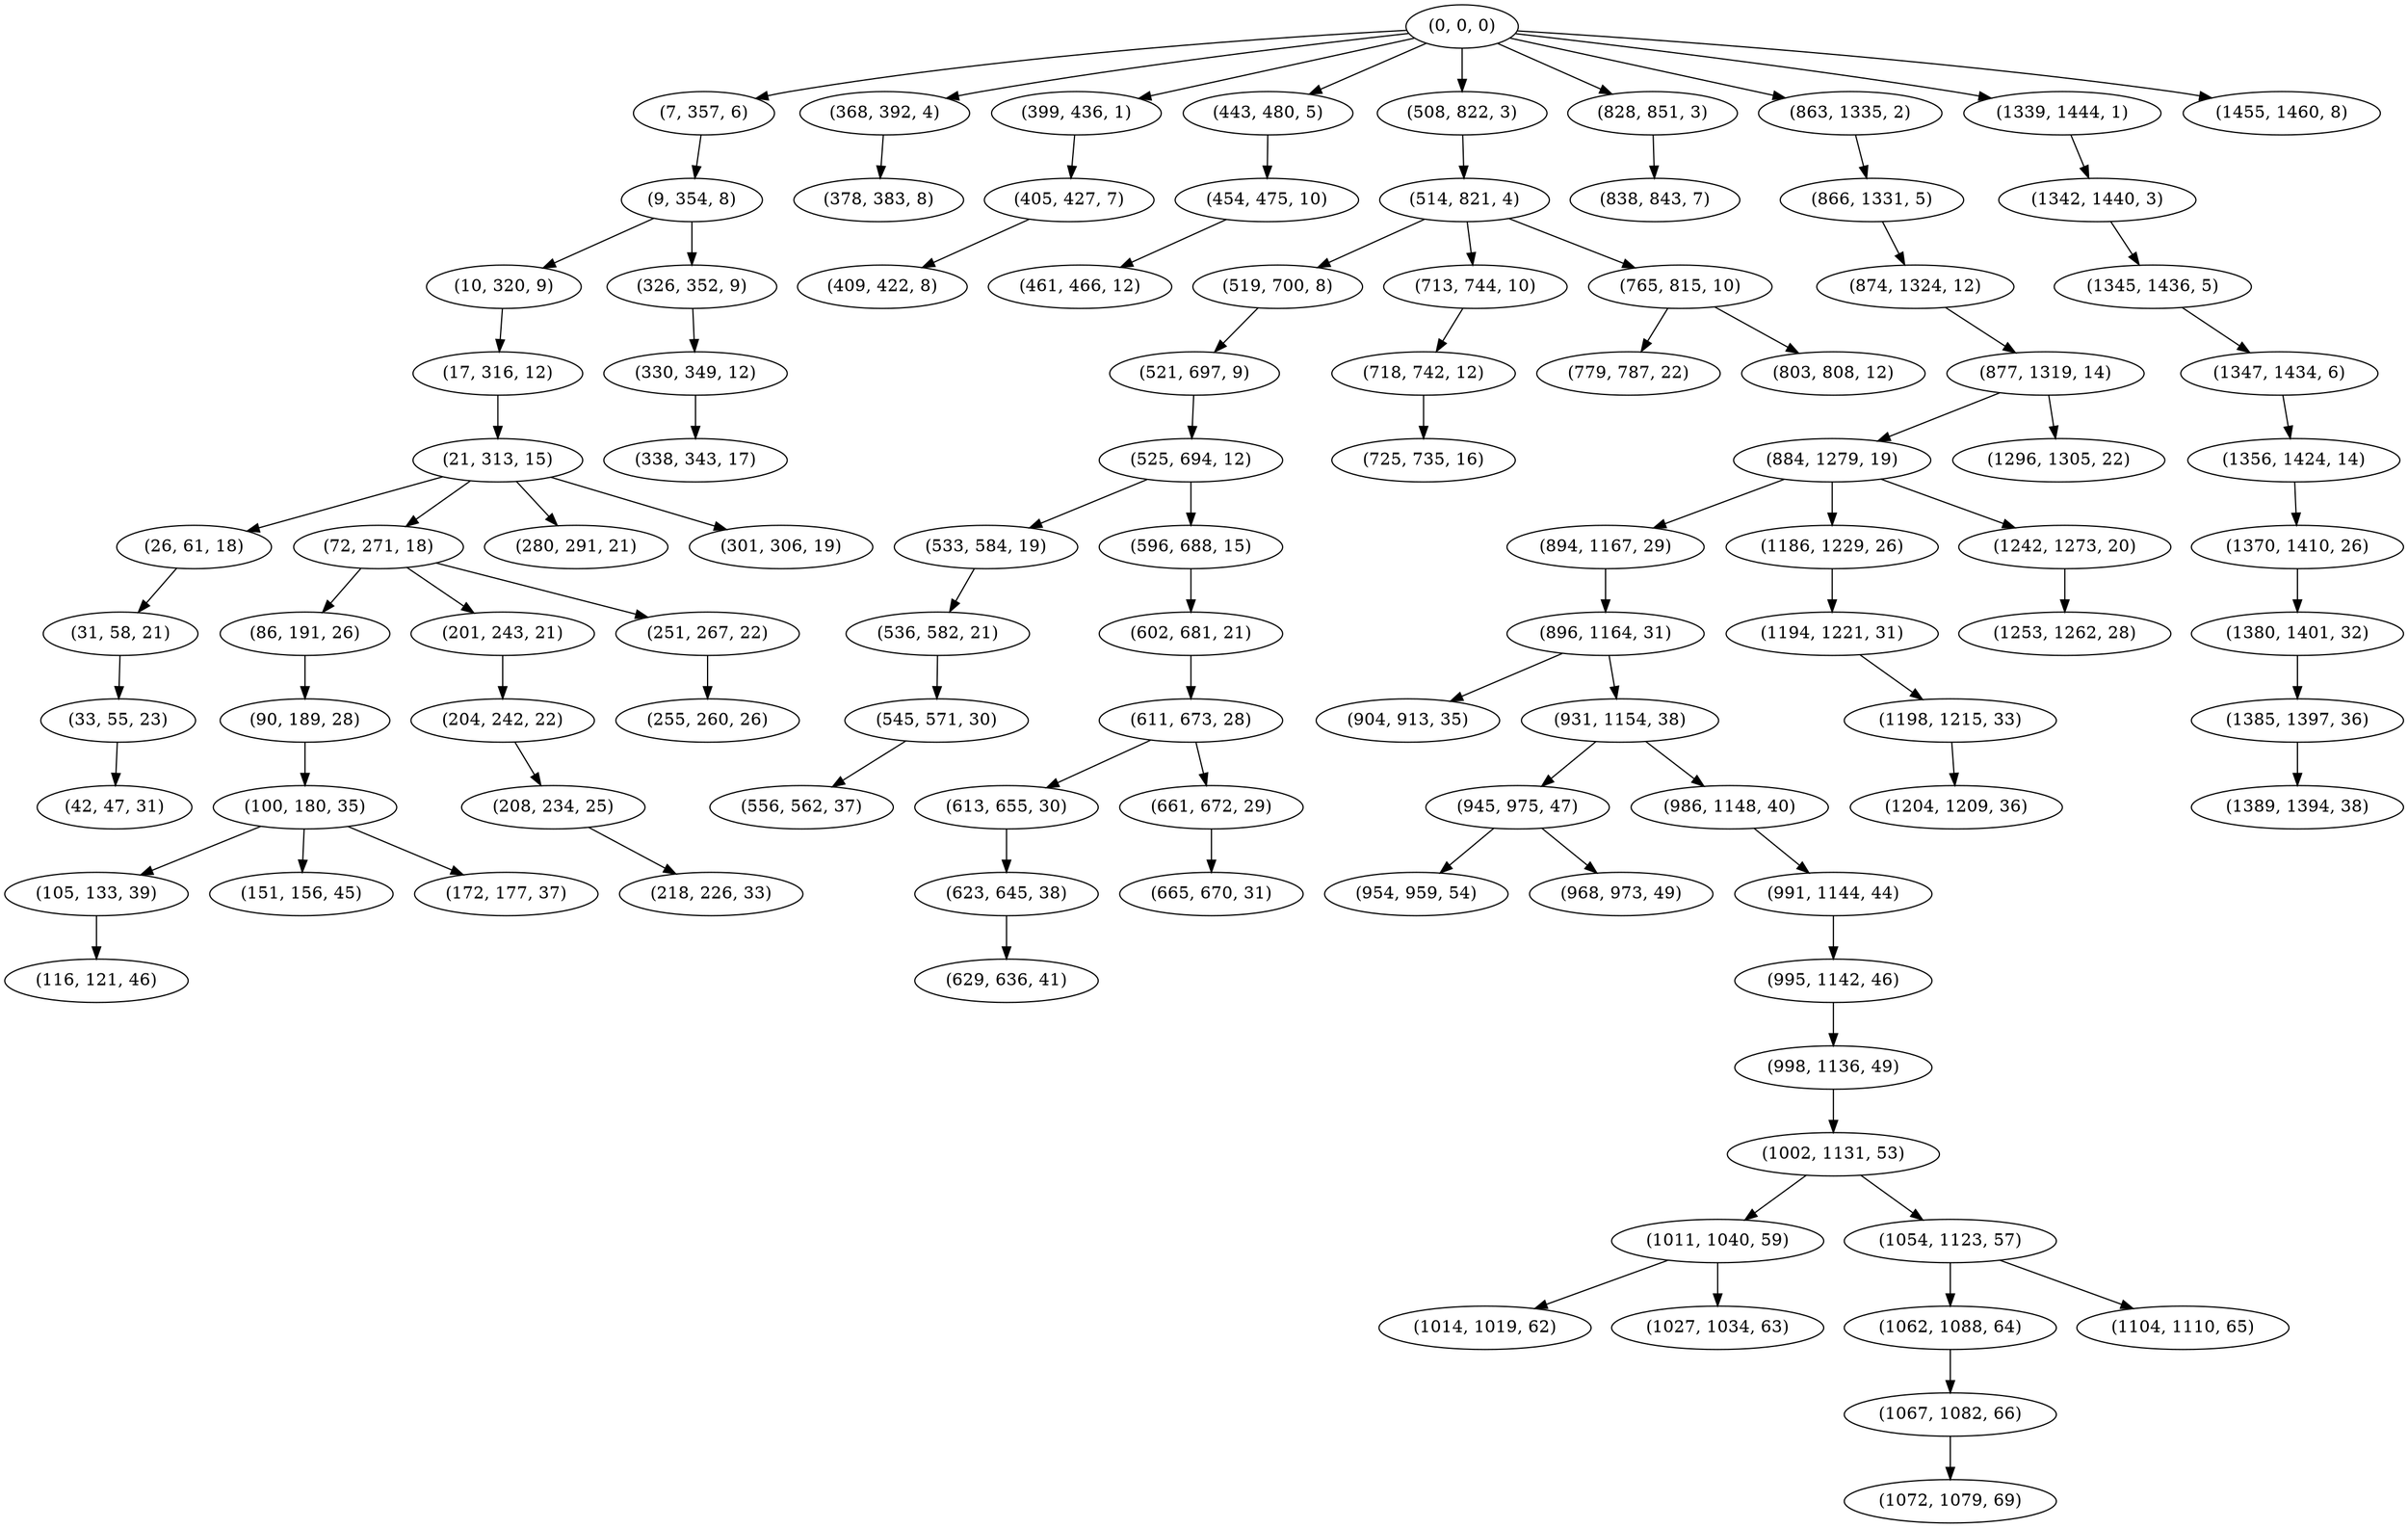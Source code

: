 digraph tree {
    "(0, 0, 0)";
    "(7, 357, 6)";
    "(9, 354, 8)";
    "(10, 320, 9)";
    "(17, 316, 12)";
    "(21, 313, 15)";
    "(26, 61, 18)";
    "(31, 58, 21)";
    "(33, 55, 23)";
    "(42, 47, 31)";
    "(72, 271, 18)";
    "(86, 191, 26)";
    "(90, 189, 28)";
    "(100, 180, 35)";
    "(105, 133, 39)";
    "(116, 121, 46)";
    "(151, 156, 45)";
    "(172, 177, 37)";
    "(201, 243, 21)";
    "(204, 242, 22)";
    "(208, 234, 25)";
    "(218, 226, 33)";
    "(251, 267, 22)";
    "(255, 260, 26)";
    "(280, 291, 21)";
    "(301, 306, 19)";
    "(326, 352, 9)";
    "(330, 349, 12)";
    "(338, 343, 17)";
    "(368, 392, 4)";
    "(378, 383, 8)";
    "(399, 436, 1)";
    "(405, 427, 7)";
    "(409, 422, 8)";
    "(443, 480, 5)";
    "(454, 475, 10)";
    "(461, 466, 12)";
    "(508, 822, 3)";
    "(514, 821, 4)";
    "(519, 700, 8)";
    "(521, 697, 9)";
    "(525, 694, 12)";
    "(533, 584, 19)";
    "(536, 582, 21)";
    "(545, 571, 30)";
    "(556, 562, 37)";
    "(596, 688, 15)";
    "(602, 681, 21)";
    "(611, 673, 28)";
    "(613, 655, 30)";
    "(623, 645, 38)";
    "(629, 636, 41)";
    "(661, 672, 29)";
    "(665, 670, 31)";
    "(713, 744, 10)";
    "(718, 742, 12)";
    "(725, 735, 16)";
    "(765, 815, 10)";
    "(779, 787, 22)";
    "(803, 808, 12)";
    "(828, 851, 3)";
    "(838, 843, 7)";
    "(863, 1335, 2)";
    "(866, 1331, 5)";
    "(874, 1324, 12)";
    "(877, 1319, 14)";
    "(884, 1279, 19)";
    "(894, 1167, 29)";
    "(896, 1164, 31)";
    "(904, 913, 35)";
    "(931, 1154, 38)";
    "(945, 975, 47)";
    "(954, 959, 54)";
    "(968, 973, 49)";
    "(986, 1148, 40)";
    "(991, 1144, 44)";
    "(995, 1142, 46)";
    "(998, 1136, 49)";
    "(1002, 1131, 53)";
    "(1011, 1040, 59)";
    "(1014, 1019, 62)";
    "(1027, 1034, 63)";
    "(1054, 1123, 57)";
    "(1062, 1088, 64)";
    "(1067, 1082, 66)";
    "(1072, 1079, 69)";
    "(1104, 1110, 65)";
    "(1186, 1229, 26)";
    "(1194, 1221, 31)";
    "(1198, 1215, 33)";
    "(1204, 1209, 36)";
    "(1242, 1273, 20)";
    "(1253, 1262, 28)";
    "(1296, 1305, 22)";
    "(1339, 1444, 1)";
    "(1342, 1440, 3)";
    "(1345, 1436, 5)";
    "(1347, 1434, 6)";
    "(1356, 1424, 14)";
    "(1370, 1410, 26)";
    "(1380, 1401, 32)";
    "(1385, 1397, 36)";
    "(1389, 1394, 38)";
    "(1455, 1460, 8)";
    "(0, 0, 0)" -> "(7, 357, 6)";
    "(0, 0, 0)" -> "(368, 392, 4)";
    "(0, 0, 0)" -> "(399, 436, 1)";
    "(0, 0, 0)" -> "(443, 480, 5)";
    "(0, 0, 0)" -> "(508, 822, 3)";
    "(0, 0, 0)" -> "(828, 851, 3)";
    "(0, 0, 0)" -> "(863, 1335, 2)";
    "(0, 0, 0)" -> "(1339, 1444, 1)";
    "(0, 0, 0)" -> "(1455, 1460, 8)";
    "(7, 357, 6)" -> "(9, 354, 8)";
    "(9, 354, 8)" -> "(10, 320, 9)";
    "(9, 354, 8)" -> "(326, 352, 9)";
    "(10, 320, 9)" -> "(17, 316, 12)";
    "(17, 316, 12)" -> "(21, 313, 15)";
    "(21, 313, 15)" -> "(26, 61, 18)";
    "(21, 313, 15)" -> "(72, 271, 18)";
    "(21, 313, 15)" -> "(280, 291, 21)";
    "(21, 313, 15)" -> "(301, 306, 19)";
    "(26, 61, 18)" -> "(31, 58, 21)";
    "(31, 58, 21)" -> "(33, 55, 23)";
    "(33, 55, 23)" -> "(42, 47, 31)";
    "(72, 271, 18)" -> "(86, 191, 26)";
    "(72, 271, 18)" -> "(201, 243, 21)";
    "(72, 271, 18)" -> "(251, 267, 22)";
    "(86, 191, 26)" -> "(90, 189, 28)";
    "(90, 189, 28)" -> "(100, 180, 35)";
    "(100, 180, 35)" -> "(105, 133, 39)";
    "(100, 180, 35)" -> "(151, 156, 45)";
    "(100, 180, 35)" -> "(172, 177, 37)";
    "(105, 133, 39)" -> "(116, 121, 46)";
    "(201, 243, 21)" -> "(204, 242, 22)";
    "(204, 242, 22)" -> "(208, 234, 25)";
    "(208, 234, 25)" -> "(218, 226, 33)";
    "(251, 267, 22)" -> "(255, 260, 26)";
    "(326, 352, 9)" -> "(330, 349, 12)";
    "(330, 349, 12)" -> "(338, 343, 17)";
    "(368, 392, 4)" -> "(378, 383, 8)";
    "(399, 436, 1)" -> "(405, 427, 7)";
    "(405, 427, 7)" -> "(409, 422, 8)";
    "(443, 480, 5)" -> "(454, 475, 10)";
    "(454, 475, 10)" -> "(461, 466, 12)";
    "(508, 822, 3)" -> "(514, 821, 4)";
    "(514, 821, 4)" -> "(519, 700, 8)";
    "(514, 821, 4)" -> "(713, 744, 10)";
    "(514, 821, 4)" -> "(765, 815, 10)";
    "(519, 700, 8)" -> "(521, 697, 9)";
    "(521, 697, 9)" -> "(525, 694, 12)";
    "(525, 694, 12)" -> "(533, 584, 19)";
    "(525, 694, 12)" -> "(596, 688, 15)";
    "(533, 584, 19)" -> "(536, 582, 21)";
    "(536, 582, 21)" -> "(545, 571, 30)";
    "(545, 571, 30)" -> "(556, 562, 37)";
    "(596, 688, 15)" -> "(602, 681, 21)";
    "(602, 681, 21)" -> "(611, 673, 28)";
    "(611, 673, 28)" -> "(613, 655, 30)";
    "(611, 673, 28)" -> "(661, 672, 29)";
    "(613, 655, 30)" -> "(623, 645, 38)";
    "(623, 645, 38)" -> "(629, 636, 41)";
    "(661, 672, 29)" -> "(665, 670, 31)";
    "(713, 744, 10)" -> "(718, 742, 12)";
    "(718, 742, 12)" -> "(725, 735, 16)";
    "(765, 815, 10)" -> "(779, 787, 22)";
    "(765, 815, 10)" -> "(803, 808, 12)";
    "(828, 851, 3)" -> "(838, 843, 7)";
    "(863, 1335, 2)" -> "(866, 1331, 5)";
    "(866, 1331, 5)" -> "(874, 1324, 12)";
    "(874, 1324, 12)" -> "(877, 1319, 14)";
    "(877, 1319, 14)" -> "(884, 1279, 19)";
    "(877, 1319, 14)" -> "(1296, 1305, 22)";
    "(884, 1279, 19)" -> "(894, 1167, 29)";
    "(884, 1279, 19)" -> "(1186, 1229, 26)";
    "(884, 1279, 19)" -> "(1242, 1273, 20)";
    "(894, 1167, 29)" -> "(896, 1164, 31)";
    "(896, 1164, 31)" -> "(904, 913, 35)";
    "(896, 1164, 31)" -> "(931, 1154, 38)";
    "(931, 1154, 38)" -> "(945, 975, 47)";
    "(931, 1154, 38)" -> "(986, 1148, 40)";
    "(945, 975, 47)" -> "(954, 959, 54)";
    "(945, 975, 47)" -> "(968, 973, 49)";
    "(986, 1148, 40)" -> "(991, 1144, 44)";
    "(991, 1144, 44)" -> "(995, 1142, 46)";
    "(995, 1142, 46)" -> "(998, 1136, 49)";
    "(998, 1136, 49)" -> "(1002, 1131, 53)";
    "(1002, 1131, 53)" -> "(1011, 1040, 59)";
    "(1002, 1131, 53)" -> "(1054, 1123, 57)";
    "(1011, 1040, 59)" -> "(1014, 1019, 62)";
    "(1011, 1040, 59)" -> "(1027, 1034, 63)";
    "(1054, 1123, 57)" -> "(1062, 1088, 64)";
    "(1054, 1123, 57)" -> "(1104, 1110, 65)";
    "(1062, 1088, 64)" -> "(1067, 1082, 66)";
    "(1067, 1082, 66)" -> "(1072, 1079, 69)";
    "(1186, 1229, 26)" -> "(1194, 1221, 31)";
    "(1194, 1221, 31)" -> "(1198, 1215, 33)";
    "(1198, 1215, 33)" -> "(1204, 1209, 36)";
    "(1242, 1273, 20)" -> "(1253, 1262, 28)";
    "(1339, 1444, 1)" -> "(1342, 1440, 3)";
    "(1342, 1440, 3)" -> "(1345, 1436, 5)";
    "(1345, 1436, 5)" -> "(1347, 1434, 6)";
    "(1347, 1434, 6)" -> "(1356, 1424, 14)";
    "(1356, 1424, 14)" -> "(1370, 1410, 26)";
    "(1370, 1410, 26)" -> "(1380, 1401, 32)";
    "(1380, 1401, 32)" -> "(1385, 1397, 36)";
    "(1385, 1397, 36)" -> "(1389, 1394, 38)";
}
